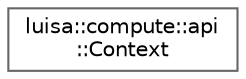 digraph "类继承关系图"
{
 // LATEX_PDF_SIZE
  bgcolor="transparent";
  edge [fontname=Helvetica,fontsize=10,labelfontname=Helvetica,labelfontsize=10];
  node [fontname=Helvetica,fontsize=10,shape=box,height=0.2,width=0.4];
  rankdir="LR";
  Node0 [id="Node000000",label="luisa::compute::api\l::Context",height=0.2,width=0.4,color="grey40", fillcolor="white", style="filled",URL="$structluisa_1_1compute_1_1api_1_1_context.html",tooltip=" "];
}
